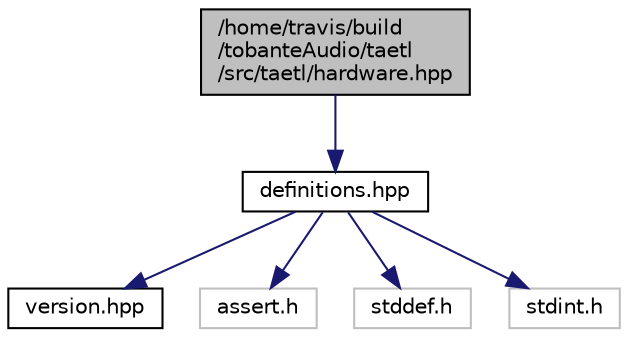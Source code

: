 digraph "/home/travis/build/tobanteAudio/taetl/src/taetl/hardware.hpp"
{
  edge [fontname="Helvetica",fontsize="10",labelfontname="Helvetica",labelfontsize="10"];
  node [fontname="Helvetica",fontsize="10",shape=record];
  Node0 [label="/home/travis/build\l/tobanteAudio/taetl\l/src/taetl/hardware.hpp",height=0.2,width=0.4,color="black", fillcolor="grey75", style="filled", fontcolor="black"];
  Node0 -> Node1 [color="midnightblue",fontsize="10",style="solid",fontname="Helvetica"];
  Node1 [label="definitions.hpp",height=0.2,width=0.4,color="black", fillcolor="white", style="filled",URL="$definitions_8hpp.html"];
  Node1 -> Node2 [color="midnightblue",fontsize="10",style="solid",fontname="Helvetica"];
  Node2 [label="version.hpp",height=0.2,width=0.4,color="black", fillcolor="white", style="filled",URL="$version_8hpp.html"];
  Node1 -> Node3 [color="midnightblue",fontsize="10",style="solid",fontname="Helvetica"];
  Node3 [label="assert.h",height=0.2,width=0.4,color="grey75", fillcolor="white", style="filled"];
  Node1 -> Node4 [color="midnightblue",fontsize="10",style="solid",fontname="Helvetica"];
  Node4 [label="stddef.h",height=0.2,width=0.4,color="grey75", fillcolor="white", style="filled"];
  Node1 -> Node5 [color="midnightblue",fontsize="10",style="solid",fontname="Helvetica"];
  Node5 [label="stdint.h",height=0.2,width=0.4,color="grey75", fillcolor="white", style="filled"];
}
